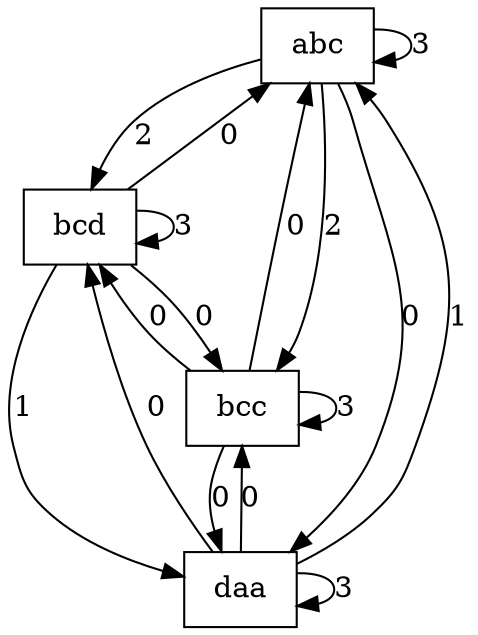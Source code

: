 digraph g{
    v0 [shape=box, label="abc"]
    v1 [shape=box, label="bcd"]
    v2 [shape=box, label="daa"]
    v3 [shape=box, label="bcc"]
    v0->v0 [label="3"]
    v0->v1 [label="2"]
    v0->v2 [label="0"]
    v0->v3 [label="2"]
    v1->v0 [label="0"]
    v1->v1 [label="3"]
    v1->v2 [label="1"]
    v1->v3 [label="0"]
    v2->v0 [label="1"]
    v2->v1 [label="0"]
    v2->v2 [label="3"]
    v2->v3 [label="0"]
    v3->v0 [label="0"]
    v3->v1 [label="0"]
    v3->v2 [label="0"]
    v3->v3 [label="3"]
}

